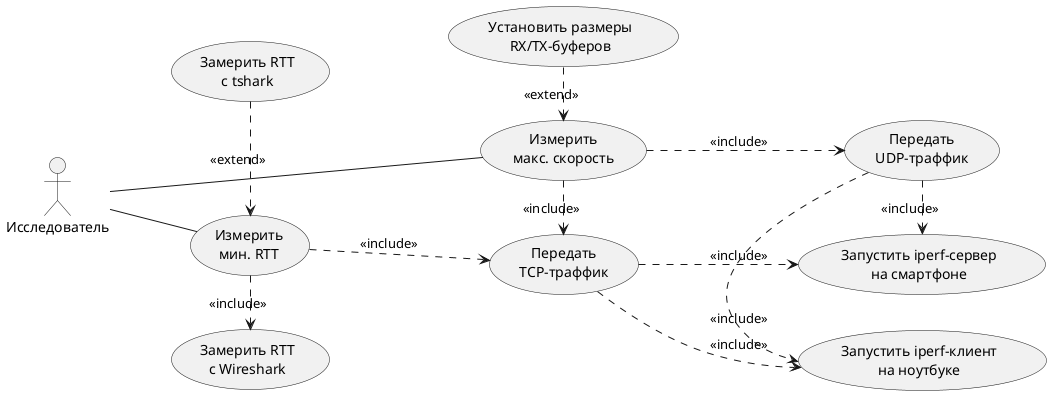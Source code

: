 @startuml
left to right direction

:Исследователь: as user
(Измерить\nмакс. скорость) as (measure_maxspeed)
(Измерить\nмин. RTT) as (measure_minrtt)

user -- measure_maxspeed
user -- measure_minrtt

(Передать\nTCP-траффик) as (sendrecv_tcp)
(Запустить iperf-сервер\nна смартфоне) as (iperf_server_phone)
(Запустить iperf-клиент\nна ноутбуке) as (iperf_client_laptop)
(Замерить RTT\nс Wireshark) as (measure_via_wireshark)
(Замерить RTT\nс tshark) as (measure_via_tshark)

measure_minrtt ..> sendrecv_tcp : <<include>>
measure_minrtt .> measure_via_wireshark : <<include>>
measure_via_tshark .> measure_minrtt : <<extend>>
sendrecv_tcp ..> iperf_client_laptop : <<include>>
sendrecv_tcp ..> iperf_server_phone : <<include>>


(Передать\nUDP-траффик) as (sendrecv_udp)
(Установить размеры\nRX/TX-буферов) as (set_rx_tx_bufsz)

measure_maxspeed .> sendrecv_udp : <<include>>
measure_maxspeed .> sendrecv_tcp : <<include>>
set_rx_tx_bufsz .> measure_maxspeed : <<extend>>
sendrecv_udp .> iperf_server_phone : <<include>>
sendrecv_udp .> iperf_client_laptop : <<include>>
@enduml
